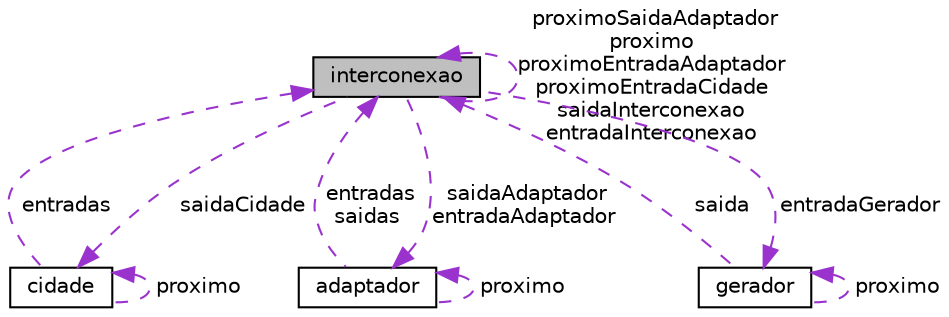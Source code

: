 digraph "interconexao"
{
  edge [fontname="Helvetica",fontsize="10",labelfontname="Helvetica",labelfontsize="10"];
  node [fontname="Helvetica",fontsize="10",shape=record];
  Node1 [label="interconexao",height=0.2,width=0.4,color="black", fillcolor="grey75", style="filled" fontcolor="black"];
  Node2 -> Node1 [dir="back",color="darkorchid3",fontsize="10",style="dashed",label=" saidaCidade" ,fontname="Helvetica"];
  Node2 [label="cidade",height=0.2,width=0.4,color="black", fillcolor="white", style="filled",URL="$structcidade.html"];
  Node2 -> Node2 [dir="back",color="darkorchid3",fontsize="10",style="dashed",label=" proximo" ,fontname="Helvetica"];
  Node1 -> Node2 [dir="back",color="darkorchid3",fontsize="10",style="dashed",label=" entradas" ,fontname="Helvetica"];
  Node1 -> Node1 [dir="back",color="darkorchid3",fontsize="10",style="dashed",label=" proximoSaidaAdaptador\nproximo\nproximoEntradaAdaptador\nproximoEntradaCidade\nsaidaInterconexao\nentradaInterconexao" ,fontname="Helvetica"];
  Node3 -> Node1 [dir="back",color="darkorchid3",fontsize="10",style="dashed",label=" saidaAdaptador\nentradaAdaptador" ,fontname="Helvetica"];
  Node3 [label="adaptador",height=0.2,width=0.4,color="black", fillcolor="white", style="filled",URL="$structadaptador.html"];
  Node1 -> Node3 [dir="back",color="darkorchid3",fontsize="10",style="dashed",label=" entradas\nsaidas" ,fontname="Helvetica"];
  Node3 -> Node3 [dir="back",color="darkorchid3",fontsize="10",style="dashed",label=" proximo" ,fontname="Helvetica"];
  Node4 -> Node1 [dir="back",color="darkorchid3",fontsize="10",style="dashed",label=" entradaGerador" ,fontname="Helvetica"];
  Node4 [label="gerador",height=0.2,width=0.4,color="black", fillcolor="white", style="filled",URL="$structgerador.html"];
  Node1 -> Node4 [dir="back",color="darkorchid3",fontsize="10",style="dashed",label=" saida" ,fontname="Helvetica"];
  Node4 -> Node4 [dir="back",color="darkorchid3",fontsize="10",style="dashed",label=" proximo" ,fontname="Helvetica"];
}
